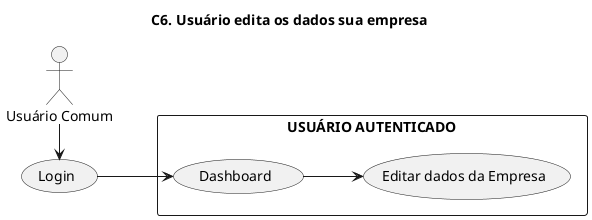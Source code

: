 @startuml
left to right direction
title "C6. Usuário edita os dados sua empresa"

User as "Usuário Comum"

rectangle "USUÁRIO AUTENTICADO" {
    (Editar dados da Empresa) as FavEmpresa
    (Dashboard) as VerEmpresas
}

(Login) as Login

User -r--> Login
Login --> VerEmpresas
VerEmpresas --> FavEmpresa
@enduml